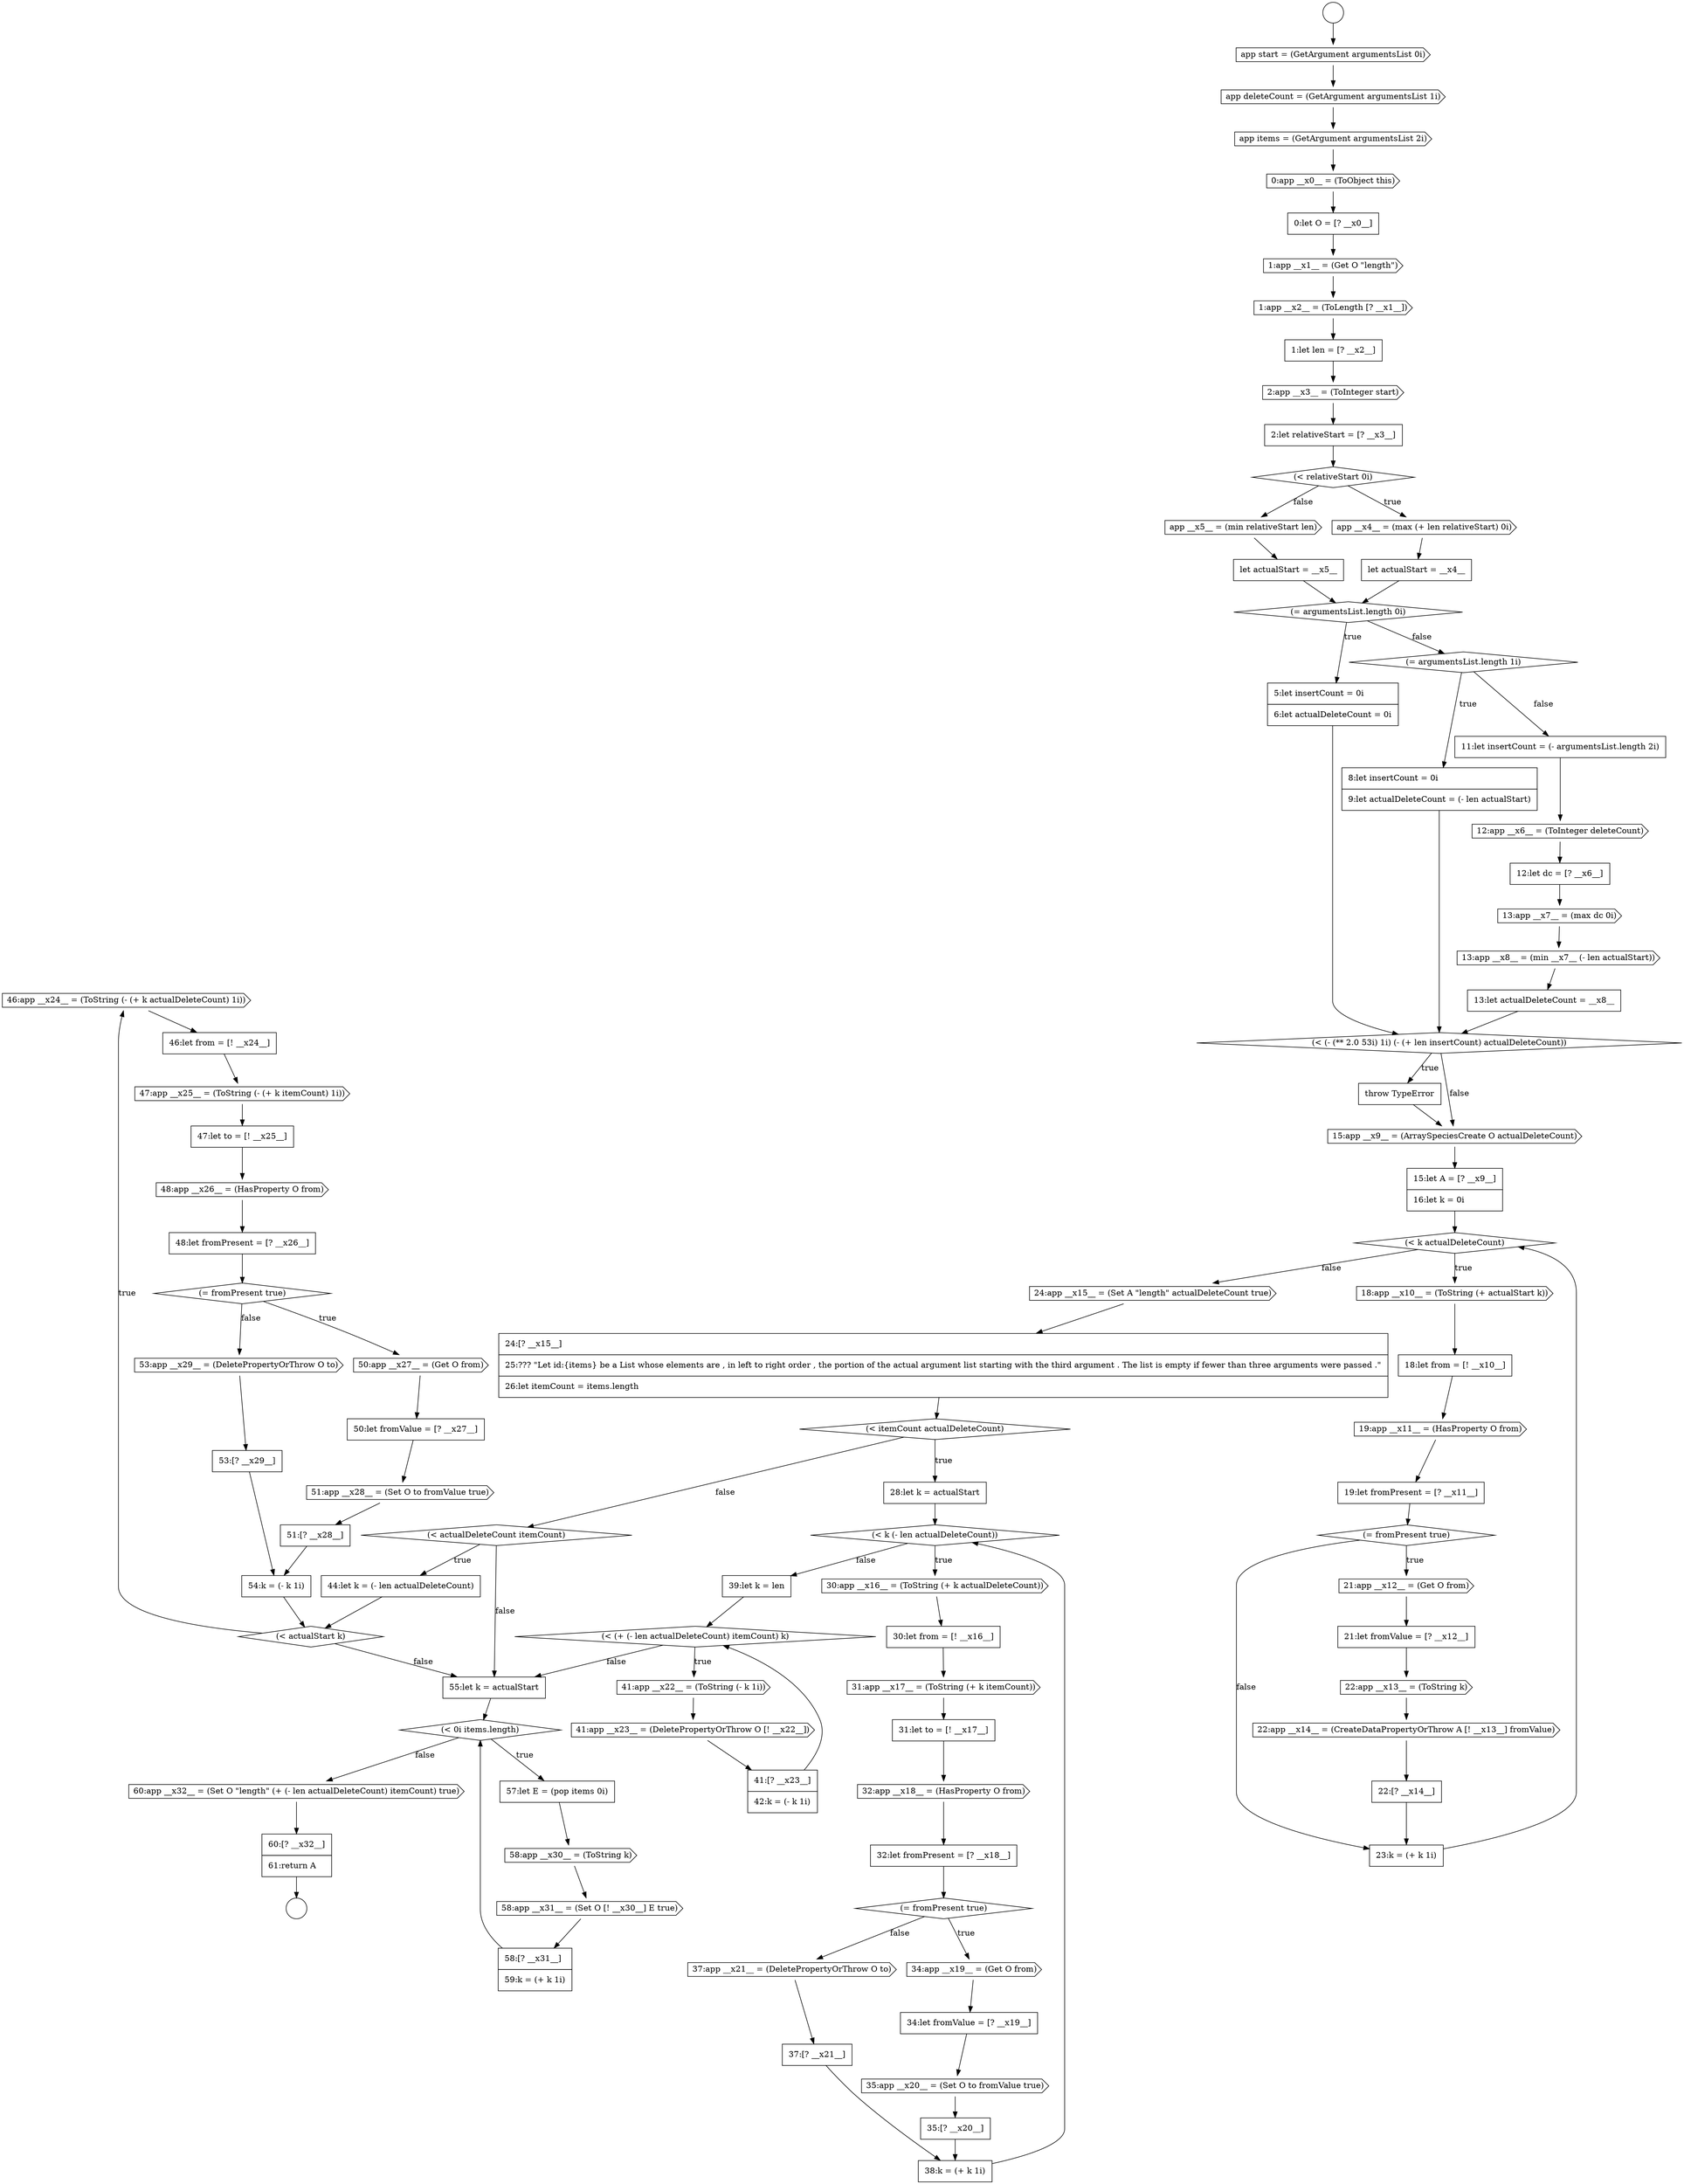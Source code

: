 digraph {
  node15380 [shape=cds, label=<<font color="black">46:app __x24__ = (ToString (- (+ k actualDeleteCount) 1i))</font>> color="black" fillcolor="white" style=filled]
  node15338 [shape=none, margin=0, label=<<font color="black">
    <table border="0" cellborder="1" cellspacing="0" cellpadding="10">
      <tr><td align="left">throw TypeError</td></tr>
    </table>
  </font>> color="black" fillcolor="white" style=filled]
  node15398 [shape=cds, label=<<font color="black">58:app __x31__ = (Set O [! __x30__] E true)</font>> color="black" fillcolor="white" style=filled]
  node15330 [shape=none, margin=0, label=<<font color="black">
    <table border="0" cellborder="1" cellspacing="0" cellpadding="10">
      <tr><td align="left">8:let insertCount = 0i</td></tr>
      <tr><td align="left">9:let actualDeleteCount = (- len actualStart)</td></tr>
    </table>
  </font>> color="black" fillcolor="white" style=filled]
  node15334 [shape=cds, label=<<font color="black">13:app __x7__ = (max dc 0i)</font>> color="black" fillcolor="white" style=filled]
  node15393 [shape=none, margin=0, label=<<font color="black">
    <table border="0" cellborder="1" cellspacing="0" cellpadding="10">
      <tr><td align="left">54:k = (- k 1i)</td></tr>
    </table>
  </font>> color="black" fillcolor="white" style=filled]
  node15361 [shape=none, margin=0, label=<<font color="black">
    <table border="0" cellborder="1" cellspacing="0" cellpadding="10">
      <tr><td align="left">31:let to = [! __x17__]</td></tr>
    </table>
  </font>> color="black" fillcolor="white" style=filled]
  node15314 [shape=cds, label=<<font color="black">app items = (GetArgument argumentsList 2i)</font>> color="black" fillcolor="white" style=filled]
  node15325 [shape=cds, label=<<font color="black">app __x5__ = (min relativeStart len)</font>> color="black" fillcolor="white" style=filled]
  node15346 [shape=diamond, label=<<font color="black">(= fromPresent true)</font>> color="black" fillcolor="white" style=filled]
  node15357 [shape=diamond, label=<<font color="black">(&lt; k (- len actualDeleteCount))</font>> color="black" fillcolor="white" style=filled]
  node15331 [shape=none, margin=0, label=<<font color="black">
    <table border="0" cellborder="1" cellspacing="0" cellpadding="10">
      <tr><td align="left">11:let insertCount = (- argumentsList.length 2i)</td></tr>
    </table>
  </font>> color="black" fillcolor="white" style=filled]
  node15384 [shape=cds, label=<<font color="black">48:app __x26__ = (HasProperty O from)</font>> color="black" fillcolor="white" style=filled]
  node15335 [shape=cds, label=<<font color="black">13:app __x8__ = (min __x7__ (- len actualStart))</font>> color="black" fillcolor="white" style=filled]
  node15318 [shape=cds, label=<<font color="black">1:app __x2__ = (ToLength [? __x1__])</font>> color="black" fillcolor="white" style=filled]
  node15342 [shape=cds, label=<<font color="black">18:app __x10__ = (ToString (+ actualStart k))</font>> color="black" fillcolor="white" style=filled]
  node15353 [shape=cds, label=<<font color="black">24:app __x15__ = (Set A &quot;length&quot; actualDeleteCount true)</font>> color="black" fillcolor="white" style=filled]
  node15387 [shape=cds, label=<<font color="black">50:app __x27__ = (Get O from)</font>> color="black" fillcolor="white" style=filled]
  node15372 [shape=none, margin=0, label=<<font color="black">
    <table border="0" cellborder="1" cellspacing="0" cellpadding="10">
      <tr><td align="left">39:let k = len</td></tr>
    </table>
  </font>> color="black" fillcolor="white" style=filled]
  node15311 [shape=circle label=" " color="black" fillcolor="white" style=filled]
  node15394 [shape=none, margin=0, label=<<font color="black">
    <table border="0" cellborder="1" cellspacing="0" cellpadding="10">
      <tr><td align="left">55:let k = actualStart</td></tr>
    </table>
  </font>> color="black" fillcolor="white" style=filled]
  node15365 [shape=cds, label=<<font color="black">34:app __x19__ = (Get O from)</font>> color="black" fillcolor="white" style=filled]
  node15328 [shape=none, margin=0, label=<<font color="black">
    <table border="0" cellborder="1" cellspacing="0" cellpadding="10">
      <tr><td align="left">5:let insertCount = 0i</td></tr>
      <tr><td align="left">6:let actualDeleteCount = 0i</td></tr>
    </table>
  </font>> color="black" fillcolor="white" style=filled]
  node15350 [shape=cds, label=<<font color="black">22:app __x14__ = (CreateDataPropertyOrThrow A [! __x13__] fromValue)</font>> color="black" fillcolor="white" style=filled]
  node15321 [shape=none, margin=0, label=<<font color="black">
    <table border="0" cellborder="1" cellspacing="0" cellpadding="10">
      <tr><td align="left">2:let relativeStart = [? __x3__]</td></tr>
    </table>
  </font>> color="black" fillcolor="white" style=filled]
  node15360 [shape=cds, label=<<font color="black">31:app __x17__ = (ToString (+ k itemCount))</font>> color="black" fillcolor="white" style=filled]
  node15343 [shape=none, margin=0, label=<<font color="black">
    <table border="0" cellborder="1" cellspacing="0" cellpadding="10">
      <tr><td align="left">18:let from = [! __x10__]</td></tr>
    </table>
  </font>> color="black" fillcolor="white" style=filled]
  node15345 [shape=none, margin=0, label=<<font color="black">
    <table border="0" cellborder="1" cellspacing="0" cellpadding="10">
      <tr><td align="left">19:let fromPresent = [? __x11__]</td></tr>
    </table>
  </font>> color="black" fillcolor="white" style=filled]
  node15379 [shape=diamond, label=<<font color="black">(&lt; actualStart k)</font>> color="black" fillcolor="white" style=filled]
  node15364 [shape=diamond, label=<<font color="black">(= fromPresent true)</font>> color="black" fillcolor="white" style=filled]
  node15392 [shape=none, margin=0, label=<<font color="black">
    <table border="0" cellborder="1" cellspacing="0" cellpadding="10">
      <tr><td align="left">53:[? __x29__]</td></tr>
    </table>
  </font>> color="black" fillcolor="white" style=filled]
  node15383 [shape=none, margin=0, label=<<font color="black">
    <table border="0" cellborder="1" cellspacing="0" cellpadding="10">
      <tr><td align="left">47:let to = [! __x25__]</td></tr>
    </table>
  </font>> color="black" fillcolor="white" style=filled]
  node15368 [shape=none, margin=0, label=<<font color="black">
    <table border="0" cellborder="1" cellspacing="0" cellpadding="10">
      <tr><td align="left">35:[? __x20__]</td></tr>
    </table>
  </font>> color="black" fillcolor="white" style=filled]
  node15373 [shape=diamond, label=<<font color="black">(&lt; (+ (- len actualDeleteCount) itemCount) k)</font>> color="black" fillcolor="white" style=filled]
  node15313 [shape=cds, label=<<font color="black">app deleteCount = (GetArgument argumentsList 1i)</font>> color="black" fillcolor="white" style=filled]
  node15312 [shape=cds, label=<<font color="black">app start = (GetArgument argumentsList 0i)</font>> color="black" fillcolor="white" style=filled]
  node15388 [shape=none, margin=0, label=<<font color="black">
    <table border="0" cellborder="1" cellspacing="0" cellpadding="10">
      <tr><td align="left">50:let fromValue = [? __x27__]</td></tr>
    </table>
  </font>> color="black" fillcolor="white" style=filled]
  node15369 [shape=cds, label=<<font color="black">37:app __x21__ = (DeletePropertyOrThrow O to)</font>> color="black" fillcolor="white" style=filled]
  node15339 [shape=cds, label=<<font color="black">15:app __x9__ = (ArraySpeciesCreate O actualDeleteCount)</font>> color="black" fillcolor="white" style=filled]
  node15322 [shape=diamond, label=<<font color="black">(&lt; relativeStart 0i)</font>> color="black" fillcolor="white" style=filled]
  node15317 [shape=cds, label=<<font color="black">1:app __x1__ = (Get O &quot;length&quot;)</font>> color="black" fillcolor="white" style=filled]
  node15354 [shape=none, margin=0, label=<<font color="black">
    <table border="0" cellborder="1" cellspacing="0" cellpadding="10">
      <tr><td align="left">24:[? __x15__]</td></tr>
      <tr><td align="left">25:??? &quot;Let id:{items} be a List whose elements are , in left to right order , the portion of the actual argument list starting with the third argument . The list is empty if fewer than three arguments were passed .&quot;</td></tr>
      <tr><td align="left">26:let itemCount = items.length</td></tr>
    </table>
  </font>> color="black" fillcolor="white" style=filled]
  node15374 [shape=cds, label=<<font color="black">41:app __x22__ = (ToString (- k 1i))</font>> color="black" fillcolor="white" style=filled]
  node15399 [shape=none, margin=0, label=<<font color="black">
    <table border="0" cellborder="1" cellspacing="0" cellpadding="10">
      <tr><td align="left">58:[? __x31__]</td></tr>
      <tr><td align="left">59:k = (+ k 1i)</td></tr>
    </table>
  </font>> color="black" fillcolor="white" style=filled]
  node15349 [shape=cds, label=<<font color="black">22:app __x13__ = (ToString k)</font>> color="black" fillcolor="white" style=filled]
  node15395 [shape=diamond, label=<<font color="black">(&lt; 0i items.length)</font>> color="black" fillcolor="white" style=filled]
  node15344 [shape=cds, label=<<font color="black">19:app __x11__ = (HasProperty O from)</font>> color="black" fillcolor="white" style=filled]
  node15363 [shape=none, margin=0, label=<<font color="black">
    <table border="0" cellborder="1" cellspacing="0" cellpadding="10">
      <tr><td align="left">32:let fromPresent = [? __x18__]</td></tr>
    </table>
  </font>> color="black" fillcolor="white" style=filled]
  node15320 [shape=cds, label=<<font color="black">2:app __x3__ = (ToInteger start)</font>> color="black" fillcolor="white" style=filled]
  node15348 [shape=none, margin=0, label=<<font color="black">
    <table border="0" cellborder="1" cellspacing="0" cellpadding="10">
      <tr><td align="left">21:let fromValue = [? __x12__]</td></tr>
    </table>
  </font>> color="black" fillcolor="white" style=filled]
  node15391 [shape=cds, label=<<font color="black">53:app __x29__ = (DeletePropertyOrThrow O to)</font>> color="black" fillcolor="white" style=filled]
  node15329 [shape=diamond, label=<<font color="black">(= argumentsList.length 1i)</font>> color="black" fillcolor="white" style=filled]
  node15382 [shape=cds, label=<<font color="black">47:app __x25__ = (ToString (- (+ k itemCount) 1i))</font>> color="black" fillcolor="white" style=filled]
  node15367 [shape=cds, label=<<font color="black">35:app __x20__ = (Set O to fromValue true)</font>> color="black" fillcolor="white" style=filled]
  node15316 [shape=none, margin=0, label=<<font color="black">
    <table border="0" cellborder="1" cellspacing="0" cellpadding="10">
      <tr><td align="left">0:let O = [? __x0__]</td></tr>
    </table>
  </font>> color="black" fillcolor="white" style=filled]
  node15352 [shape=none, margin=0, label=<<font color="black">
    <table border="0" cellborder="1" cellspacing="0" cellpadding="10">
      <tr><td align="left">23:k = (+ k 1i)</td></tr>
    </table>
  </font>> color="black" fillcolor="white" style=filled]
  node15401 [shape=none, margin=0, label=<<font color="black">
    <table border="0" cellborder="1" cellspacing="0" cellpadding="10">
      <tr><td align="left">60:[? __x32__]</td></tr>
      <tr><td align="left">61:return A</td></tr>
    </table>
  </font>> color="black" fillcolor="white" style=filled]
  node15389 [shape=cds, label=<<font color="black">51:app __x28__ = (Set O to fromValue true)</font>> color="black" fillcolor="white" style=filled]
  node15378 [shape=none, margin=0, label=<<font color="black">
    <table border="0" cellborder="1" cellspacing="0" cellpadding="10">
      <tr><td align="left">44:let k = (- len actualDeleteCount)</td></tr>
    </table>
  </font>> color="black" fillcolor="white" style=filled]
  node15326 [shape=none, margin=0, label=<<font color="black">
    <table border="0" cellborder="1" cellspacing="0" cellpadding="10">
      <tr><td align="left">let actualStart = __x5__</td></tr>
    </table>
  </font>> color="black" fillcolor="white" style=filled]
  node15340 [shape=none, margin=0, label=<<font color="black">
    <table border="0" cellborder="1" cellspacing="0" cellpadding="10">
      <tr><td align="left">15:let A = [? __x9__]</td></tr>
      <tr><td align="left">16:let k = 0i</td></tr>
    </table>
  </font>> color="black" fillcolor="white" style=filled]
  node15355 [shape=diamond, label=<<font color="black">(&lt; itemCount actualDeleteCount)</font>> color="black" fillcolor="white" style=filled]
  node15385 [shape=none, margin=0, label=<<font color="black">
    <table border="0" cellborder="1" cellspacing="0" cellpadding="10">
      <tr><td align="left">48:let fromPresent = [? __x26__]</td></tr>
    </table>
  </font>> color="black" fillcolor="white" style=filled]
  node15400 [shape=cds, label=<<font color="black">60:app __x32__ = (Set O &quot;length&quot; (+ (- len actualDeleteCount) itemCount) true)</font>> color="black" fillcolor="white" style=filled]
  node15390 [shape=none, margin=0, label=<<font color="black">
    <table border="0" cellborder="1" cellspacing="0" cellpadding="10">
      <tr><td align="left">51:[? __x28__]</td></tr>
    </table>
  </font>> color="black" fillcolor="white" style=filled]
  node15333 [shape=none, margin=0, label=<<font color="black">
    <table border="0" cellborder="1" cellspacing="0" cellpadding="10">
      <tr><td align="left">12:let dc = [? __x6__]</td></tr>
    </table>
  </font>> color="black" fillcolor="white" style=filled]
  node15375 [shape=cds, label=<<font color="black">41:app __x23__ = (DeletePropertyOrThrow O [! __x22__])</font>> color="black" fillcolor="white" style=filled]
  node15323 [shape=cds, label=<<font color="black">app __x4__ = (max (+ len relativeStart) 0i)</font>> color="black" fillcolor="white" style=filled]
  node15396 [shape=none, margin=0, label=<<font color="black">
    <table border="0" cellborder="1" cellspacing="0" cellpadding="10">
      <tr><td align="left">57:let E = (pop items 0i)</td></tr>
    </table>
  </font>> color="black" fillcolor="white" style=filled]
  node15370 [shape=none, margin=0, label=<<font color="black">
    <table border="0" cellborder="1" cellspacing="0" cellpadding="10">
      <tr><td align="left">37:[? __x21__]</td></tr>
    </table>
  </font>> color="black" fillcolor="white" style=filled]
  node15332 [shape=cds, label=<<font color="black">12:app __x6__ = (ToInteger deleteCount)</font>> color="black" fillcolor="white" style=filled]
  node15397 [shape=cds, label=<<font color="black">58:app __x30__ = (ToString k)</font>> color="black" fillcolor="white" style=filled]
  node15319 [shape=none, margin=0, label=<<font color="black">
    <table border="0" cellborder="1" cellspacing="0" cellpadding="10">
      <tr><td align="left">1:let len = [? __x2__]</td></tr>
    </table>
  </font>> color="black" fillcolor="white" style=filled]
  node15347 [shape=cds, label=<<font color="black">21:app __x12__ = (Get O from)</font>> color="black" fillcolor="white" style=filled]
  node15377 [shape=diamond, label=<<font color="black">(&lt; actualDeleteCount itemCount)</font>> color="black" fillcolor="white" style=filled]
  node15366 [shape=none, margin=0, label=<<font color="black">
    <table border="0" cellborder="1" cellspacing="0" cellpadding="10">
      <tr><td align="left">34:let fromValue = [? __x19__]</td></tr>
    </table>
  </font>> color="black" fillcolor="white" style=filled]
  node15341 [shape=diamond, label=<<font color="black">(&lt; k actualDeleteCount)</font>> color="black" fillcolor="white" style=filled]
  node15358 [shape=cds, label=<<font color="black">30:app __x16__ = (ToString (+ k actualDeleteCount))</font>> color="black" fillcolor="white" style=filled]
  node15315 [shape=cds, label=<<font color="black">0:app __x0__ = (ToObject this)</font>> color="black" fillcolor="white" style=filled]
  node15336 [shape=none, margin=0, label=<<font color="black">
    <table border="0" cellborder="1" cellspacing="0" cellpadding="10">
      <tr><td align="left">13:let actualDeleteCount = __x8__</td></tr>
    </table>
  </font>> color="black" fillcolor="white" style=filled]
  node15351 [shape=none, margin=0, label=<<font color="black">
    <table border="0" cellborder="1" cellspacing="0" cellpadding="10">
      <tr><td align="left">22:[? __x14__]</td></tr>
    </table>
  </font>> color="black" fillcolor="white" style=filled]
  node15362 [shape=cds, label=<<font color="black">32:app __x18__ = (HasProperty O from)</font>> color="black" fillcolor="white" style=filled]
  node15371 [shape=none, margin=0, label=<<font color="black">
    <table border="0" cellborder="1" cellspacing="0" cellpadding="10">
      <tr><td align="left">38:k = (+ k 1i)</td></tr>
    </table>
  </font>> color="black" fillcolor="white" style=filled]
  node15337 [shape=diamond, label=<<font color="black">(&lt; (- (** 2.0 53i) 1i) (- (+ len insertCount) actualDeleteCount))</font>> color="black" fillcolor="white" style=filled]
  node15356 [shape=none, margin=0, label=<<font color="black">
    <table border="0" cellborder="1" cellspacing="0" cellpadding="10">
      <tr><td align="left">28:let k = actualStart</td></tr>
    </table>
  </font>> color="black" fillcolor="white" style=filled]
  node15324 [shape=none, margin=0, label=<<font color="black">
    <table border="0" cellborder="1" cellspacing="0" cellpadding="10">
      <tr><td align="left">let actualStart = __x4__</td></tr>
    </table>
  </font>> color="black" fillcolor="white" style=filled]
  node15376 [shape=none, margin=0, label=<<font color="black">
    <table border="0" cellborder="1" cellspacing="0" cellpadding="10">
      <tr><td align="left">41:[? __x23__]</td></tr>
      <tr><td align="left">42:k = (- k 1i)</td></tr>
    </table>
  </font>> color="black" fillcolor="white" style=filled]
  node15359 [shape=none, margin=0, label=<<font color="black">
    <table border="0" cellborder="1" cellspacing="0" cellpadding="10">
      <tr><td align="left">30:let from = [! __x16__]</td></tr>
    </table>
  </font>> color="black" fillcolor="white" style=filled]
  node15310 [shape=circle label=" " color="black" fillcolor="white" style=filled]
  node15381 [shape=none, margin=0, label=<<font color="black">
    <table border="0" cellborder="1" cellspacing="0" cellpadding="10">
      <tr><td align="left">46:let from = [! __x24__]</td></tr>
    </table>
  </font>> color="black" fillcolor="white" style=filled]
  node15386 [shape=diamond, label=<<font color="black">(= fromPresent true)</font>> color="black" fillcolor="white" style=filled]
  node15327 [shape=diamond, label=<<font color="black">(= argumentsList.length 0i)</font>> color="black" fillcolor="white" style=filled]
  node15396 -> node15397 [ color="black"]
  node15341 -> node15342 [label=<<font color="black">true</font>> color="black"]
  node15341 -> node15353 [label=<<font color="black">false</font>> color="black"]
  node15373 -> node15374 [label=<<font color="black">true</font>> color="black"]
  node15373 -> node15394 [label=<<font color="black">false</font>> color="black"]
  node15392 -> node15393 [ color="black"]
  node15345 -> node15346 [ color="black"]
  node15324 -> node15327 [ color="black"]
  node15351 -> node15352 [ color="black"]
  node15342 -> node15343 [ color="black"]
  node15358 -> node15359 [ color="black"]
  node15320 -> node15321 [ color="black"]
  node15372 -> node15373 [ color="black"]
  node15375 -> node15376 [ color="black"]
  node15316 -> node15317 [ color="black"]
  node15328 -> node15337 [ color="black"]
  node15361 -> node15362 [ color="black"]
  node15321 -> node15322 [ color="black"]
  node15379 -> node15380 [label=<<font color="black">true</font>> color="black"]
  node15379 -> node15394 [label=<<font color="black">false</font>> color="black"]
  node15384 -> node15385 [ color="black"]
  node15378 -> node15379 [ color="black"]
  node15338 -> node15339 [ color="black"]
  node15364 -> node15365 [label=<<font color="black">true</font>> color="black"]
  node15364 -> node15369 [label=<<font color="black">false</font>> color="black"]
  node15368 -> node15371 [ color="black"]
  node15385 -> node15386 [ color="black"]
  node15348 -> node15349 [ color="black"]
  node15353 -> node15354 [ color="black"]
  node15391 -> node15392 [ color="black"]
  node15401 -> node15311 [ color="black"]
  node15357 -> node15358 [label=<<font color="black">true</font>> color="black"]
  node15357 -> node15372 [label=<<font color="black">false</font>> color="black"]
  node15377 -> node15378 [label=<<font color="black">true</font>> color="black"]
  node15377 -> node15394 [label=<<font color="black">false</font>> color="black"]
  node15362 -> node15363 [ color="black"]
  node15349 -> node15350 [ color="black"]
  node15336 -> node15337 [ color="black"]
  node15333 -> node15334 [ color="black"]
  node15344 -> node15345 [ color="black"]
  node15312 -> node15313 [ color="black"]
  node15370 -> node15371 [ color="black"]
  node15360 -> node15361 [ color="black"]
  node15327 -> node15328 [label=<<font color="black">true</font>> color="black"]
  node15327 -> node15329 [label=<<font color="black">false</font>> color="black"]
  node15381 -> node15382 [ color="black"]
  node15383 -> node15384 [ color="black"]
  node15354 -> node15355 [ color="black"]
  node15343 -> node15344 [ color="black"]
  node15332 -> node15333 [ color="black"]
  node15400 -> node15401 [ color="black"]
  node15395 -> node15396 [label=<<font color="black">true</font>> color="black"]
  node15395 -> node15400 [label=<<font color="black">false</font>> color="black"]
  node15330 -> node15337 [ color="black"]
  node15386 -> node15387 [label=<<font color="black">true</font>> color="black"]
  node15386 -> node15391 [label=<<font color="black">false</font>> color="black"]
  node15340 -> node15341 [ color="black"]
  node15318 -> node15319 [ color="black"]
  node15393 -> node15379 [ color="black"]
  node15350 -> node15351 [ color="black"]
  node15347 -> node15348 [ color="black"]
  node15323 -> node15324 [ color="black"]
  node15355 -> node15356 [label=<<font color="black">true</font>> color="black"]
  node15355 -> node15377 [label=<<font color="black">false</font>> color="black"]
  node15363 -> node15364 [ color="black"]
  node15387 -> node15388 [ color="black"]
  node15356 -> node15357 [ color="black"]
  node15335 -> node15336 [ color="black"]
  node15319 -> node15320 [ color="black"]
  node15398 -> node15399 [ color="black"]
  node15397 -> node15398 [ color="black"]
  node15390 -> node15393 [ color="black"]
  node15346 -> node15347 [label=<<font color="black">true</font>> color="black"]
  node15346 -> node15352 [label=<<font color="black">false</font>> color="black"]
  node15337 -> node15338 [label=<<font color="black">true</font>> color="black"]
  node15337 -> node15339 [label=<<font color="black">false</font>> color="black"]
  node15325 -> node15326 [ color="black"]
  node15331 -> node15332 [ color="black"]
  node15322 -> node15323 [label=<<font color="black">true</font>> color="black"]
  node15322 -> node15325 [label=<<font color="black">false</font>> color="black"]
  node15317 -> node15318 [ color="black"]
  node15352 -> node15341 [ color="black"]
  node15313 -> node15314 [ color="black"]
  node15359 -> node15360 [ color="black"]
  node15374 -> node15375 [ color="black"]
  node15389 -> node15390 [ color="black"]
  node15326 -> node15327 [ color="black"]
  node15399 -> node15395 [ color="black"]
  node15334 -> node15335 [ color="black"]
  node15310 -> node15312 [ color="black"]
  node15394 -> node15395 [ color="black"]
  node15365 -> node15366 [ color="black"]
  node15339 -> node15340 [ color="black"]
  node15380 -> node15381 [ color="black"]
  node15388 -> node15389 [ color="black"]
  node15369 -> node15370 [ color="black"]
  node15366 -> node15367 [ color="black"]
  node15315 -> node15316 [ color="black"]
  node15314 -> node15315 [ color="black"]
  node15371 -> node15357 [ color="black"]
  node15367 -> node15368 [ color="black"]
  node15376 -> node15373 [ color="black"]
  node15329 -> node15330 [label=<<font color="black">true</font>> color="black"]
  node15329 -> node15331 [label=<<font color="black">false</font>> color="black"]
  node15382 -> node15383 [ color="black"]
}
